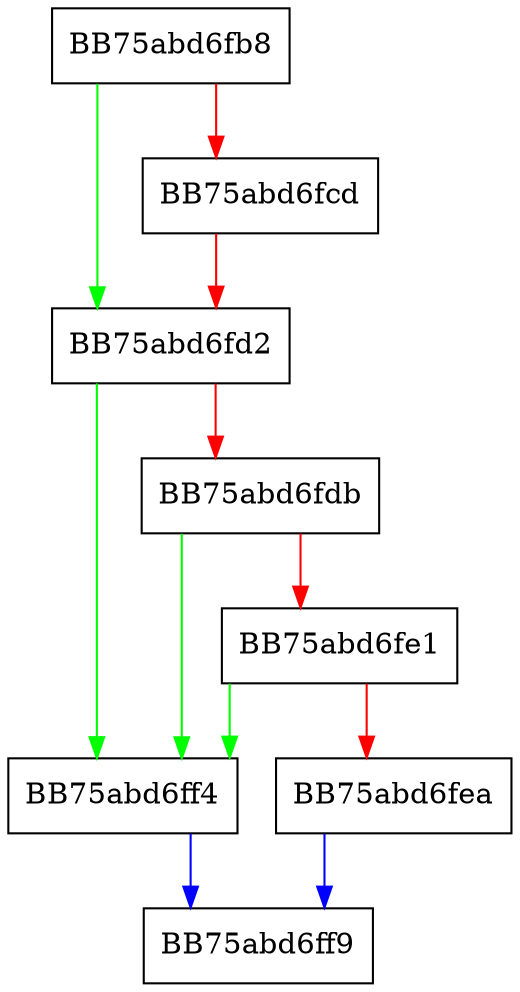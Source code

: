 digraph SMSModuleLoad {
  node [shape="box"];
  graph [splines=ortho];
  BB75abd6fb8 -> BB75abd6fd2 [color="green"];
  BB75abd6fb8 -> BB75abd6fcd [color="red"];
  BB75abd6fcd -> BB75abd6fd2 [color="red"];
  BB75abd6fd2 -> BB75abd6ff4 [color="green"];
  BB75abd6fd2 -> BB75abd6fdb [color="red"];
  BB75abd6fdb -> BB75abd6ff4 [color="green"];
  BB75abd6fdb -> BB75abd6fe1 [color="red"];
  BB75abd6fe1 -> BB75abd6ff4 [color="green"];
  BB75abd6fe1 -> BB75abd6fea [color="red"];
  BB75abd6fea -> BB75abd6ff9 [color="blue"];
  BB75abd6ff4 -> BB75abd6ff9 [color="blue"];
}